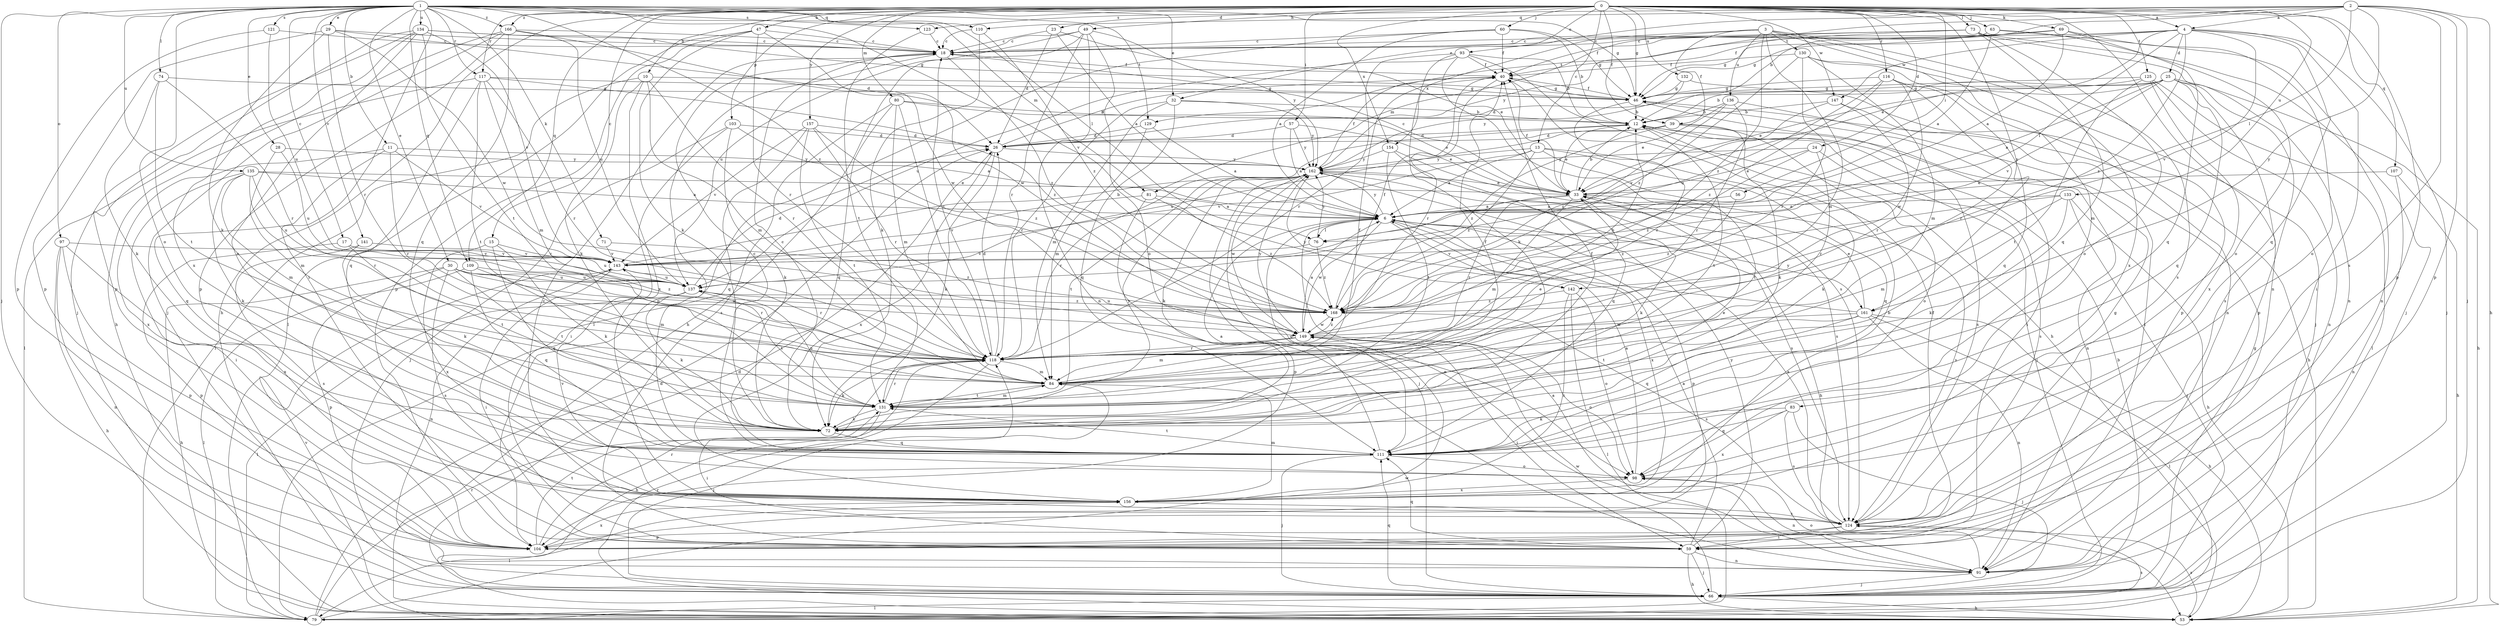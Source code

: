strict digraph  {
0;
1;
2;
3;
4;
6;
10;
11;
12;
13;
15;
17;
18;
23;
24;
25;
26;
28;
29;
30;
32;
33;
39;
40;
46;
47;
49;
53;
56;
57;
59;
60;
63;
66;
69;
71;
72;
73;
74;
76;
79;
80;
81;
83;
84;
91;
93;
97;
98;
103;
104;
107;
109;
110;
111;
116;
117;
118;
121;
123;
124;
125;
129;
130;
131;
132;
133;
134;
135;
136;
137;
141;
142;
143;
147;
149;
154;
156;
157;
161;
162;
166;
168;
0 -> 4  [label=a];
0 -> 10  [label=b];
0 -> 13  [label=c];
0 -> 15  [label=c];
0 -> 23  [label=d];
0 -> 24  [label=d];
0 -> 39  [label=f];
0 -> 46  [label=g];
0 -> 47  [label=h];
0 -> 49  [label=h];
0 -> 53  [label=h];
0 -> 56  [label=i];
0 -> 57  [label=i];
0 -> 60  [label=j];
0 -> 63  [label=j];
0 -> 69  [label=k];
0 -> 73  [label=l];
0 -> 80  [label=m];
0 -> 91  [label=n];
0 -> 93  [label=o];
0 -> 103  [label=p];
0 -> 104  [label=p];
0 -> 107  [label=q];
0 -> 109  [label=q];
0 -> 116  [label=r];
0 -> 117  [label=r];
0 -> 125  [label=t];
0 -> 132  [label=u];
0 -> 133  [label=u];
0 -> 147  [label=w];
0 -> 154  [label=x];
0 -> 157  [label=y];
0 -> 161  [label=y];
0 -> 166  [label=z];
1 -> 11  [label=b];
1 -> 17  [label=c];
1 -> 28  [label=e];
1 -> 29  [label=e];
1 -> 30  [label=e];
1 -> 32  [label=e];
1 -> 46  [label=g];
1 -> 59  [label=i];
1 -> 66  [label=j];
1 -> 71  [label=k];
1 -> 74  [label=l];
1 -> 76  [label=l];
1 -> 81  [label=m];
1 -> 97  [label=o];
1 -> 98  [label=o];
1 -> 109  [label=q];
1 -> 110  [label=q];
1 -> 117  [label=r];
1 -> 121  [label=s];
1 -> 123  [label=s];
1 -> 129  [label=t];
1 -> 134  [label=u];
1 -> 135  [label=u];
1 -> 141  [label=v];
1 -> 142  [label=v];
1 -> 166  [label=z];
1 -> 168  [label=z];
2 -> 4  [label=a];
2 -> 12  [label=b];
2 -> 32  [label=e];
2 -> 53  [label=h];
2 -> 66  [label=j];
2 -> 76  [label=l];
2 -> 104  [label=p];
2 -> 110  [label=q];
2 -> 123  [label=s];
2 -> 124  [label=s];
2 -> 129  [label=t];
2 -> 161  [label=y];
3 -> 39  [label=f];
3 -> 81  [label=m];
3 -> 83  [label=m];
3 -> 84  [label=m];
3 -> 124  [label=s];
3 -> 130  [label=t];
3 -> 136  [label=u];
3 -> 154  [label=x];
3 -> 156  [label=x];
3 -> 168  [label=z];
4 -> 18  [label=c];
4 -> 25  [label=d];
4 -> 33  [label=e];
4 -> 46  [label=g];
4 -> 59  [label=i];
4 -> 66  [label=j];
4 -> 76  [label=l];
4 -> 111  [label=q];
4 -> 142  [label=v];
4 -> 147  [label=w];
4 -> 168  [label=z];
6 -> 76  [label=l];
6 -> 104  [label=p];
6 -> 111  [label=q];
6 -> 142  [label=v];
6 -> 149  [label=w];
6 -> 156  [label=x];
6 -> 161  [label=y];
6 -> 162  [label=y];
10 -> 46  [label=g];
10 -> 72  [label=k];
10 -> 79  [label=l];
10 -> 84  [label=m];
10 -> 118  [label=r];
10 -> 156  [label=x];
11 -> 111  [label=q];
11 -> 118  [label=r];
11 -> 143  [label=v];
11 -> 156  [label=x];
11 -> 162  [label=y];
12 -> 26  [label=d];
12 -> 33  [label=e];
12 -> 66  [label=j];
12 -> 124  [label=s];
12 -> 131  [label=t];
13 -> 6  [label=a];
13 -> 72  [label=k];
13 -> 111  [label=q];
13 -> 131  [label=t];
13 -> 143  [label=v];
13 -> 162  [label=y];
13 -> 168  [label=z];
15 -> 72  [label=k];
15 -> 111  [label=q];
15 -> 143  [label=v];
15 -> 156  [label=x];
17 -> 104  [label=p];
17 -> 131  [label=t];
17 -> 137  [label=u];
17 -> 143  [label=v];
18 -> 40  [label=f];
18 -> 104  [label=p];
18 -> 168  [label=z];
23 -> 6  [label=a];
23 -> 18  [label=c];
23 -> 26  [label=d];
23 -> 33  [label=e];
24 -> 33  [label=e];
24 -> 118  [label=r];
24 -> 124  [label=s];
24 -> 162  [label=y];
24 -> 168  [label=z];
25 -> 6  [label=a];
25 -> 12  [label=b];
25 -> 26  [label=d];
25 -> 46  [label=g];
25 -> 53  [label=h];
25 -> 104  [label=p];
25 -> 111  [label=q];
25 -> 124  [label=s];
25 -> 143  [label=v];
26 -> 40  [label=f];
26 -> 72  [label=k];
26 -> 156  [label=x];
26 -> 162  [label=y];
28 -> 84  [label=m];
28 -> 137  [label=u];
28 -> 162  [label=y];
29 -> 18  [label=c];
29 -> 26  [label=d];
29 -> 72  [label=k];
29 -> 104  [label=p];
29 -> 118  [label=r];
29 -> 149  [label=w];
30 -> 53  [label=h];
30 -> 104  [label=p];
30 -> 118  [label=r];
30 -> 124  [label=s];
30 -> 131  [label=t];
30 -> 137  [label=u];
30 -> 149  [label=w];
30 -> 168  [label=z];
32 -> 12  [label=b];
32 -> 84  [label=m];
32 -> 111  [label=q];
32 -> 118  [label=r];
32 -> 162  [label=y];
33 -> 6  [label=a];
33 -> 12  [label=b];
33 -> 18  [label=c];
33 -> 40  [label=f];
33 -> 72  [label=k];
33 -> 84  [label=m];
33 -> 118  [label=r];
33 -> 124  [label=s];
39 -> 26  [label=d];
39 -> 72  [label=k];
39 -> 91  [label=n];
39 -> 98  [label=o];
39 -> 137  [label=u];
39 -> 168  [label=z];
40 -> 46  [label=g];
40 -> 118  [label=r];
46 -> 12  [label=b];
46 -> 40  [label=f];
46 -> 59  [label=i];
46 -> 118  [label=r];
47 -> 18  [label=c];
47 -> 72  [label=k];
47 -> 79  [label=l];
47 -> 104  [label=p];
47 -> 118  [label=r];
47 -> 149  [label=w];
49 -> 18  [label=c];
49 -> 53  [label=h];
49 -> 91  [label=n];
49 -> 98  [label=o];
49 -> 118  [label=r];
49 -> 137  [label=u];
49 -> 162  [label=y];
53 -> 118  [label=r];
53 -> 124  [label=s];
53 -> 143  [label=v];
56 -> 6  [label=a];
56 -> 168  [label=z];
57 -> 6  [label=a];
57 -> 26  [label=d];
57 -> 33  [label=e];
57 -> 162  [label=y];
59 -> 6  [label=a];
59 -> 18  [label=c];
59 -> 40  [label=f];
59 -> 53  [label=h];
59 -> 66  [label=j];
59 -> 91  [label=n];
59 -> 111  [label=q];
59 -> 162  [label=y];
60 -> 6  [label=a];
60 -> 12  [label=b];
60 -> 18  [label=c];
60 -> 40  [label=f];
60 -> 46  [label=g];
60 -> 79  [label=l];
63 -> 6  [label=a];
63 -> 18  [label=c];
63 -> 40  [label=f];
63 -> 91  [label=n];
63 -> 98  [label=o];
66 -> 12  [label=b];
66 -> 26  [label=d];
66 -> 46  [label=g];
66 -> 53  [label=h];
66 -> 79  [label=l];
66 -> 111  [label=q];
66 -> 149  [label=w];
69 -> 6  [label=a];
69 -> 18  [label=c];
69 -> 46  [label=g];
69 -> 98  [label=o];
69 -> 111  [label=q];
71 -> 143  [label=v];
71 -> 168  [label=z];
72 -> 18  [label=c];
72 -> 33  [label=e];
72 -> 40  [label=f];
72 -> 111  [label=q];
72 -> 162  [label=y];
73 -> 18  [label=c];
73 -> 40  [label=f];
73 -> 66  [label=j];
73 -> 91  [label=n];
73 -> 98  [label=o];
73 -> 111  [label=q];
73 -> 162  [label=y];
74 -> 46  [label=g];
74 -> 72  [label=k];
74 -> 118  [label=r];
74 -> 131  [label=t];
76 -> 143  [label=v];
76 -> 162  [label=y];
76 -> 168  [label=z];
79 -> 26  [label=d];
79 -> 118  [label=r];
79 -> 124  [label=s];
79 -> 149  [label=w];
80 -> 12  [label=b];
80 -> 33  [label=e];
80 -> 84  [label=m];
80 -> 111  [label=q];
80 -> 118  [label=r];
80 -> 124  [label=s];
81 -> 6  [label=a];
81 -> 104  [label=p];
81 -> 143  [label=v];
81 -> 168  [label=z];
83 -> 66  [label=j];
83 -> 72  [label=k];
83 -> 111  [label=q];
83 -> 124  [label=s];
83 -> 156  [label=x];
84 -> 33  [label=e];
84 -> 40  [label=f];
84 -> 66  [label=j];
84 -> 131  [label=t];
91 -> 6  [label=a];
91 -> 66  [label=j];
91 -> 98  [label=o];
93 -> 12  [label=b];
93 -> 40  [label=f];
93 -> 53  [label=h];
93 -> 72  [label=k];
93 -> 118  [label=r];
93 -> 124  [label=s];
93 -> 137  [label=u];
97 -> 53  [label=h];
97 -> 91  [label=n];
97 -> 104  [label=p];
97 -> 143  [label=v];
97 -> 156  [label=x];
98 -> 6  [label=a];
98 -> 91  [label=n];
98 -> 156  [label=x];
103 -> 6  [label=a];
103 -> 26  [label=d];
103 -> 59  [label=i];
103 -> 66  [label=j];
103 -> 72  [label=k];
104 -> 118  [label=r];
104 -> 131  [label=t];
104 -> 156  [label=x];
107 -> 33  [label=e];
107 -> 53  [label=h];
107 -> 91  [label=n];
109 -> 79  [label=l];
109 -> 84  [label=m];
109 -> 111  [label=q];
109 -> 137  [label=u];
110 -> 18  [label=c];
110 -> 72  [label=k];
110 -> 168  [label=z];
111 -> 6  [label=a];
111 -> 18  [label=c];
111 -> 66  [label=j];
111 -> 98  [label=o];
111 -> 131  [label=t];
116 -> 46  [label=g];
116 -> 111  [label=q];
116 -> 118  [label=r];
116 -> 137  [label=u];
116 -> 149  [label=w];
116 -> 168  [label=z];
117 -> 46  [label=g];
117 -> 79  [label=l];
117 -> 84  [label=m];
117 -> 111  [label=q];
117 -> 118  [label=r];
117 -> 131  [label=t];
117 -> 168  [label=z];
118 -> 18  [label=c];
118 -> 26  [label=d];
118 -> 53  [label=h];
118 -> 72  [label=k];
118 -> 84  [label=m];
121 -> 18  [label=c];
121 -> 104  [label=p];
121 -> 137  [label=u];
123 -> 18  [label=c];
123 -> 131  [label=t];
124 -> 6  [label=a];
124 -> 46  [label=g];
124 -> 59  [label=i];
124 -> 104  [label=p];
125 -> 33  [label=e];
125 -> 46  [label=g];
125 -> 79  [label=l];
125 -> 91  [label=n];
125 -> 131  [label=t];
125 -> 156  [label=x];
129 -> 6  [label=a];
129 -> 26  [label=d];
129 -> 84  [label=m];
130 -> 40  [label=f];
130 -> 66  [label=j];
130 -> 84  [label=m];
130 -> 91  [label=n];
130 -> 118  [label=r];
130 -> 168  [label=z];
131 -> 40  [label=f];
131 -> 59  [label=i];
131 -> 72  [label=k];
131 -> 84  [label=m];
131 -> 118  [label=r];
131 -> 137  [label=u];
132 -> 46  [label=g];
132 -> 104  [label=p];
132 -> 162  [label=y];
133 -> 6  [label=a];
133 -> 53  [label=h];
133 -> 66  [label=j];
133 -> 72  [label=k];
133 -> 84  [label=m];
133 -> 168  [label=z];
134 -> 18  [label=c];
134 -> 46  [label=g];
134 -> 66  [label=j];
134 -> 98  [label=o];
134 -> 104  [label=p];
134 -> 131  [label=t];
134 -> 143  [label=v];
134 -> 156  [label=x];
135 -> 6  [label=a];
135 -> 33  [label=e];
135 -> 59  [label=i];
135 -> 72  [label=k];
135 -> 84  [label=m];
135 -> 118  [label=r];
135 -> 137  [label=u];
136 -> 12  [label=b];
136 -> 33  [label=e];
136 -> 59  [label=i];
136 -> 118  [label=r];
136 -> 168  [label=z];
137 -> 26  [label=d];
137 -> 72  [label=k];
137 -> 79  [label=l];
137 -> 131  [label=t];
137 -> 168  [label=z];
141 -> 72  [label=k];
141 -> 124  [label=s];
141 -> 143  [label=v];
142 -> 79  [label=l];
142 -> 98  [label=o];
142 -> 156  [label=x];
142 -> 168  [label=z];
143 -> 12  [label=b];
143 -> 59  [label=i];
143 -> 91  [label=n];
143 -> 118  [label=r];
143 -> 137  [label=u];
147 -> 12  [label=b];
147 -> 53  [label=h];
147 -> 118  [label=r];
147 -> 143  [label=v];
149 -> 6  [label=a];
149 -> 12  [label=b];
149 -> 59  [label=i];
149 -> 84  [label=m];
149 -> 98  [label=o];
149 -> 118  [label=r];
149 -> 162  [label=y];
149 -> 168  [label=z];
154 -> 111  [label=q];
154 -> 124  [label=s];
154 -> 131  [label=t];
154 -> 162  [label=y];
156 -> 12  [label=b];
156 -> 79  [label=l];
156 -> 84  [label=m];
156 -> 124  [label=s];
156 -> 143  [label=v];
157 -> 26  [label=d];
157 -> 111  [label=q];
157 -> 118  [label=r];
157 -> 131  [label=t];
157 -> 143  [label=v];
157 -> 168  [label=z];
161 -> 33  [label=e];
161 -> 53  [label=h];
161 -> 79  [label=l];
161 -> 91  [label=n];
161 -> 111  [label=q];
161 -> 131  [label=t];
161 -> 149  [label=w];
161 -> 162  [label=y];
162 -> 33  [label=e];
162 -> 40  [label=f];
162 -> 53  [label=h];
162 -> 66  [label=j];
162 -> 72  [label=k];
162 -> 91  [label=n];
162 -> 118  [label=r];
162 -> 124  [label=s];
162 -> 131  [label=t];
162 -> 149  [label=w];
166 -> 18  [label=c];
166 -> 53  [label=h];
166 -> 66  [label=j];
166 -> 104  [label=p];
166 -> 111  [label=q];
166 -> 137  [label=u];
166 -> 149  [label=w];
168 -> 40  [label=f];
168 -> 124  [label=s];
168 -> 137  [label=u];
168 -> 149  [label=w];
}
